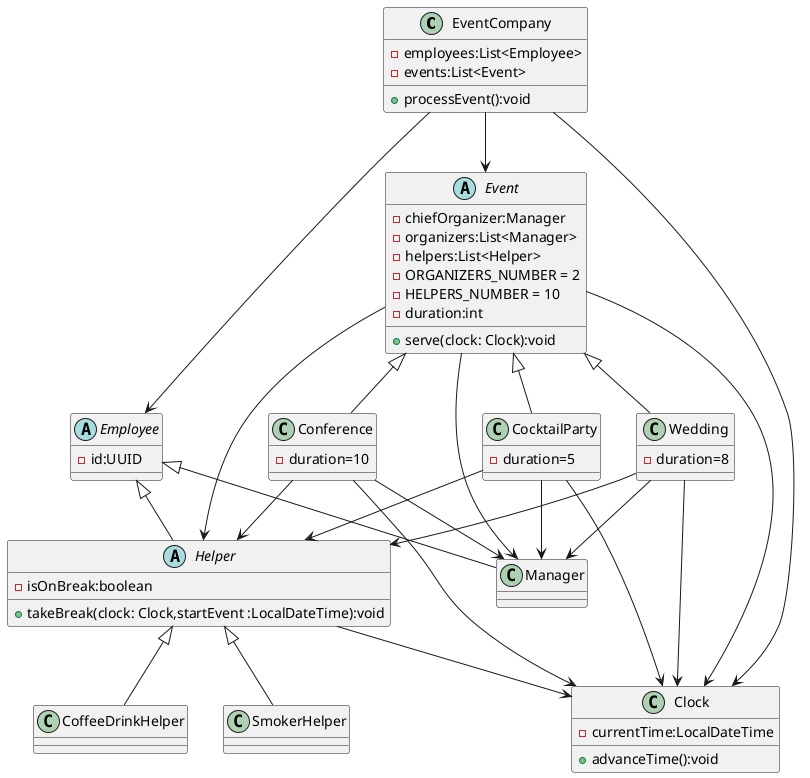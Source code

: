 @startuml
class EventCompany{
-employees:List<Employee>
-events:List<Event>
+processEvent():void
}
class Clock{
-currentTime:LocalDateTime
+advanceTime():void
}

abstract class Employee{
-id:UUID

}
class Manager extends Employee{
}
abstract class Helper extends Employee{
-isOnBreak:boolean
+takeBreak(clock: Clock,startEvent :LocalDateTime):void
}
class SmokerHelper extends Helper{
}
class CoffeeDrinkHelper extends Helper{
}
abstract class Event{
-chiefOrganizer:Manager
-organizers:List<Manager>
-helpers:List<Helper>
-ORGANIZERS_NUMBER = 2
-HELPERS_NUMBER = 10
-duration:int
+serve(clock: Clock):void
}
class CocktailParty extends Event{
-duration=5
}
class Wedding extends Event{
-duration=8
}
class Conference extends Event{
-duration=10
}
EventCompany-->Employee
EventCompany-->Event
EventCompany-->Clock
Event-->Helper
Event-->Manager
Event-->Clock
Helper-->Clock
CocktailParty-->Clock
CocktailParty-->Helper
CocktailParty-->Manager
Conference-->Manager
Conference-->Helper
Conference-->Clock
Wedding-->Helper
Wedding-->Manager
Wedding-->Clock

@enduml